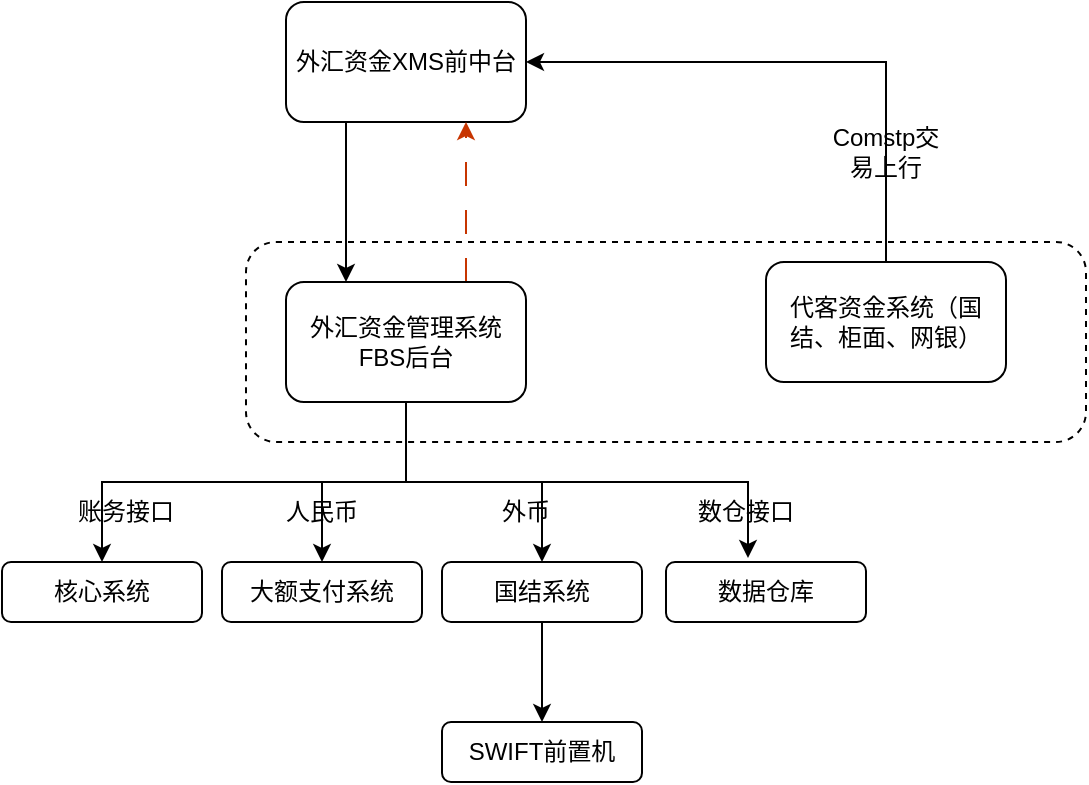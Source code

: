 <mxfile version="20.8.16" type="github">
  <diagram name="第 1 页" id="rQmxQE86B1xZqFmUttJh">
    <mxGraphModel dx="1707" dy="438" grid="1" gridSize="10" guides="1" tooltips="1" connect="1" arrows="1" fold="1" page="1" pageScale="1" pageWidth="827" pageHeight="1169" math="0" shadow="0">
      <root>
        <mxCell id="0" />
        <mxCell id="1" parent="0" />
        <mxCell id="ym7wktP50jxxHTLkkAIN-3" value="" style="edgeStyle=orthogonalEdgeStyle;rounded=0;orthogonalLoop=1;jettySize=auto;html=1;" edge="1" parent="1" source="ym7wktP50jxxHTLkkAIN-1" target="ym7wktP50jxxHTLkkAIN-2">
          <mxGeometry relative="1" as="geometry">
            <Array as="points">
              <mxPoint x="170" y="150" />
              <mxPoint x="170" y="150" />
            </Array>
          </mxGeometry>
        </mxCell>
        <mxCell id="ym7wktP50jxxHTLkkAIN-1" value="外汇资金XMS前中台" style="rounded=1;whiteSpace=wrap;html=1;" vertex="1" parent="1">
          <mxGeometry x="140" y="50" width="120" height="60" as="geometry" />
        </mxCell>
        <mxCell id="ym7wktP50jxxHTLkkAIN-4" style="edgeStyle=orthogonalEdgeStyle;rounded=0;orthogonalLoop=1;jettySize=auto;html=1;exitX=0.75;exitY=0;exitDx=0;exitDy=0;entryX=0.75;entryY=1;entryDx=0;entryDy=0;dashed=1;dashPattern=12 12;fillColor=#fa6800;strokeColor=#C73500;" edge="1" parent="1" source="ym7wktP50jxxHTLkkAIN-2" target="ym7wktP50jxxHTLkkAIN-1">
          <mxGeometry relative="1" as="geometry" />
        </mxCell>
        <mxCell id="ym7wktP50jxxHTLkkAIN-10" value="" style="edgeStyle=orthogonalEdgeStyle;rounded=0;orthogonalLoop=1;jettySize=auto;html=1;" edge="1" parent="1" source="ym7wktP50jxxHTLkkAIN-2" target="ym7wktP50jxxHTLkkAIN-9">
          <mxGeometry relative="1" as="geometry">
            <Array as="points">
              <mxPoint x="200" y="290" />
              <mxPoint x="48" y="290" />
            </Array>
          </mxGeometry>
        </mxCell>
        <mxCell id="ym7wktP50jxxHTLkkAIN-16" style="edgeStyle=orthogonalEdgeStyle;rounded=0;orthogonalLoop=1;jettySize=auto;html=1;exitX=0.75;exitY=1;exitDx=0;exitDy=0;entryX=0.5;entryY=0;entryDx=0;entryDy=0;" edge="1" parent="1" source="ym7wktP50jxxHTLkkAIN-2" target="ym7wktP50jxxHTLkkAIN-14">
          <mxGeometry relative="1" as="geometry">
            <Array as="points">
              <mxPoint x="200" y="250" />
              <mxPoint x="200" y="290" />
              <mxPoint x="268" y="290" />
            </Array>
          </mxGeometry>
        </mxCell>
        <mxCell id="ym7wktP50jxxHTLkkAIN-23" style="edgeStyle=orthogonalEdgeStyle;rounded=0;orthogonalLoop=1;jettySize=auto;html=1;exitX=0.5;exitY=1;exitDx=0;exitDy=0;entryX=0.41;entryY=-0.067;entryDx=0;entryDy=0;entryPerimeter=0;" edge="1" parent="1" source="ym7wktP50jxxHTLkkAIN-2" target="ym7wktP50jxxHTLkkAIN-22">
          <mxGeometry relative="1" as="geometry">
            <mxPoint x="260" y="240" as="sourcePoint" />
            <Array as="points">
              <mxPoint x="200" y="290" />
              <mxPoint x="371" y="290" />
            </Array>
          </mxGeometry>
        </mxCell>
        <mxCell id="ym7wktP50jxxHTLkkAIN-27" style="edgeStyle=orthogonalEdgeStyle;rounded=0;orthogonalLoop=1;jettySize=auto;html=1;exitX=0.5;exitY=1;exitDx=0;exitDy=0;entryX=0.5;entryY=0;entryDx=0;entryDy=0;" edge="1" parent="1" source="ym7wktP50jxxHTLkkAIN-2" target="ym7wktP50jxxHTLkkAIN-13">
          <mxGeometry relative="1" as="geometry" />
        </mxCell>
        <mxCell id="ym7wktP50jxxHTLkkAIN-2" value="外汇资金管理系统FBS后台" style="whiteSpace=wrap;html=1;rounded=1;" vertex="1" parent="1">
          <mxGeometry x="140" y="190" width="120" height="60" as="geometry" />
        </mxCell>
        <mxCell id="ym7wktP50jxxHTLkkAIN-6" style="edgeStyle=orthogonalEdgeStyle;rounded=0;orthogonalLoop=1;jettySize=auto;html=1;exitX=0.5;exitY=0;exitDx=0;exitDy=0;entryX=1;entryY=0.5;entryDx=0;entryDy=0;" edge="1" parent="1" source="ym7wktP50jxxHTLkkAIN-5" target="ym7wktP50jxxHTLkkAIN-1">
          <mxGeometry relative="1" as="geometry" />
        </mxCell>
        <mxCell id="ym7wktP50jxxHTLkkAIN-5" value="代客资金系统（国结、柜面、网银）" style="whiteSpace=wrap;html=1;rounded=1;" vertex="1" parent="1">
          <mxGeometry x="380" y="180" width="120" height="60" as="geometry" />
        </mxCell>
        <mxCell id="ym7wktP50jxxHTLkkAIN-8" value="Comstp交易上行" style="text;strokeColor=none;align=center;fillColor=none;html=1;verticalAlign=middle;whiteSpace=wrap;rounded=0;" vertex="1" parent="1">
          <mxGeometry x="410" y="110" width="60" height="30" as="geometry" />
        </mxCell>
        <mxCell id="ym7wktP50jxxHTLkkAIN-9" value="核心系统" style="whiteSpace=wrap;html=1;rounded=1;" vertex="1" parent="1">
          <mxGeometry x="-2" y="330" width="100" height="30" as="geometry" />
        </mxCell>
        <mxCell id="ym7wktP50jxxHTLkkAIN-13" value="大额支付系统" style="whiteSpace=wrap;html=1;rounded=1;" vertex="1" parent="1">
          <mxGeometry x="108" y="330" width="100" height="30" as="geometry" />
        </mxCell>
        <mxCell id="ym7wktP50jxxHTLkkAIN-20" style="edgeStyle=orthogonalEdgeStyle;rounded=0;orthogonalLoop=1;jettySize=auto;html=1;exitX=0.5;exitY=1;exitDx=0;exitDy=0;entryX=0.5;entryY=0;entryDx=0;entryDy=0;" edge="1" parent="1" source="ym7wktP50jxxHTLkkAIN-14" target="ym7wktP50jxxHTLkkAIN-15">
          <mxGeometry relative="1" as="geometry" />
        </mxCell>
        <mxCell id="ym7wktP50jxxHTLkkAIN-14" value="国结系统" style="whiteSpace=wrap;html=1;rounded=1;" vertex="1" parent="1">
          <mxGeometry x="218" y="330" width="100" height="30" as="geometry" />
        </mxCell>
        <mxCell id="ym7wktP50jxxHTLkkAIN-15" value="SWIFT前置机" style="whiteSpace=wrap;html=1;rounded=1;" vertex="1" parent="1">
          <mxGeometry x="218" y="410" width="100" height="30" as="geometry" />
        </mxCell>
        <mxCell id="ym7wktP50jxxHTLkkAIN-17" value="人民币" style="text;strokeColor=none;align=center;fillColor=none;html=1;verticalAlign=middle;whiteSpace=wrap;rounded=0;" vertex="1" parent="1">
          <mxGeometry x="128" y="290" width="60" height="30" as="geometry" />
        </mxCell>
        <mxCell id="ym7wktP50jxxHTLkkAIN-18" value="外币" style="text;strokeColor=none;align=center;fillColor=none;html=1;verticalAlign=middle;whiteSpace=wrap;rounded=0;" vertex="1" parent="1">
          <mxGeometry x="230" y="290" width="60" height="30" as="geometry" />
        </mxCell>
        <mxCell id="ym7wktP50jxxHTLkkAIN-19" value="账务接口" style="text;strokeColor=none;align=center;fillColor=none;html=1;verticalAlign=middle;whiteSpace=wrap;rounded=0;" vertex="1" parent="1">
          <mxGeometry x="30" y="290" width="60" height="30" as="geometry" />
        </mxCell>
        <mxCell id="ym7wktP50jxxHTLkkAIN-22" value="数据仓库" style="whiteSpace=wrap;html=1;rounded=1;" vertex="1" parent="1">
          <mxGeometry x="330" y="330" width="100" height="30" as="geometry" />
        </mxCell>
        <mxCell id="ym7wktP50jxxHTLkkAIN-24" value="数仓接口" style="text;strokeColor=none;align=center;fillColor=none;html=1;verticalAlign=middle;whiteSpace=wrap;rounded=0;" vertex="1" parent="1">
          <mxGeometry x="340" y="290" width="60" height="30" as="geometry" />
        </mxCell>
        <mxCell id="ym7wktP50jxxHTLkkAIN-30" value="" style="rounded=1;whiteSpace=wrap;html=1;fillColor=none;dashed=1;" vertex="1" parent="1">
          <mxGeometry x="120" y="170" width="420" height="100" as="geometry" />
        </mxCell>
      </root>
    </mxGraphModel>
  </diagram>
</mxfile>
